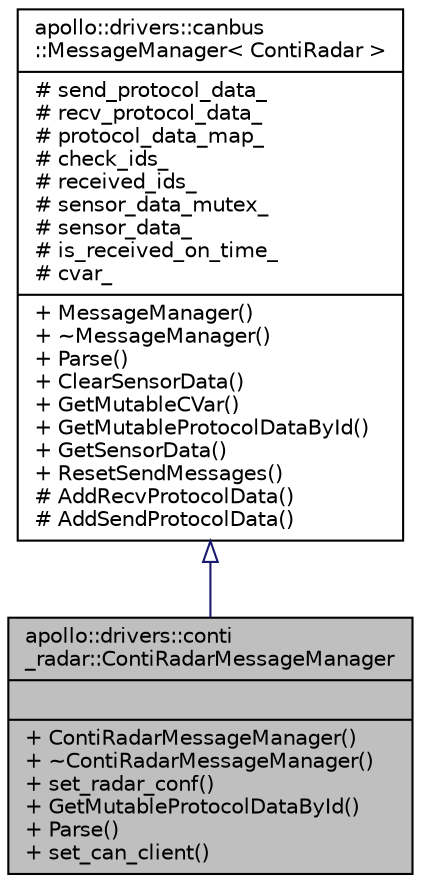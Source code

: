 digraph "apollo::drivers::conti_radar::ContiRadarMessageManager"
{
  edge [fontname="Helvetica",fontsize="10",labelfontname="Helvetica",labelfontsize="10"];
  node [fontname="Helvetica",fontsize="10",shape=record];
  Node1 [label="{apollo::drivers::conti\l_radar::ContiRadarMessageManager\n||+ ContiRadarMessageManager()\l+ ~ContiRadarMessageManager()\l+ set_radar_conf()\l+ GetMutableProtocolDataById()\l+ Parse()\l+ set_can_client()\l}",height=0.2,width=0.4,color="black", fillcolor="grey75", style="filled" fontcolor="black"];
  Node2 -> Node1 [dir="back",color="midnightblue",fontsize="10",style="solid",arrowtail="onormal",fontname="Helvetica"];
  Node2 [label="{apollo::drivers::canbus\l::MessageManager\< ContiRadar \>\n|# send_protocol_data_\l# recv_protocol_data_\l# protocol_data_map_\l# check_ids_\l# received_ids_\l# sensor_data_mutex_\l# sensor_data_\l# is_received_on_time_\l# cvar_\l|+ MessageManager()\l+ ~MessageManager()\l+ Parse()\l+ ClearSensorData()\l+ GetMutableCVar()\l+ GetMutableProtocolDataById()\l+ GetSensorData()\l+ ResetSendMessages()\l# AddRecvProtocolData()\l# AddSendProtocolData()\l}",height=0.2,width=0.4,color="black", fillcolor="white", style="filled",URL="$classapollo_1_1drivers_1_1canbus_1_1MessageManager.html"];
}

